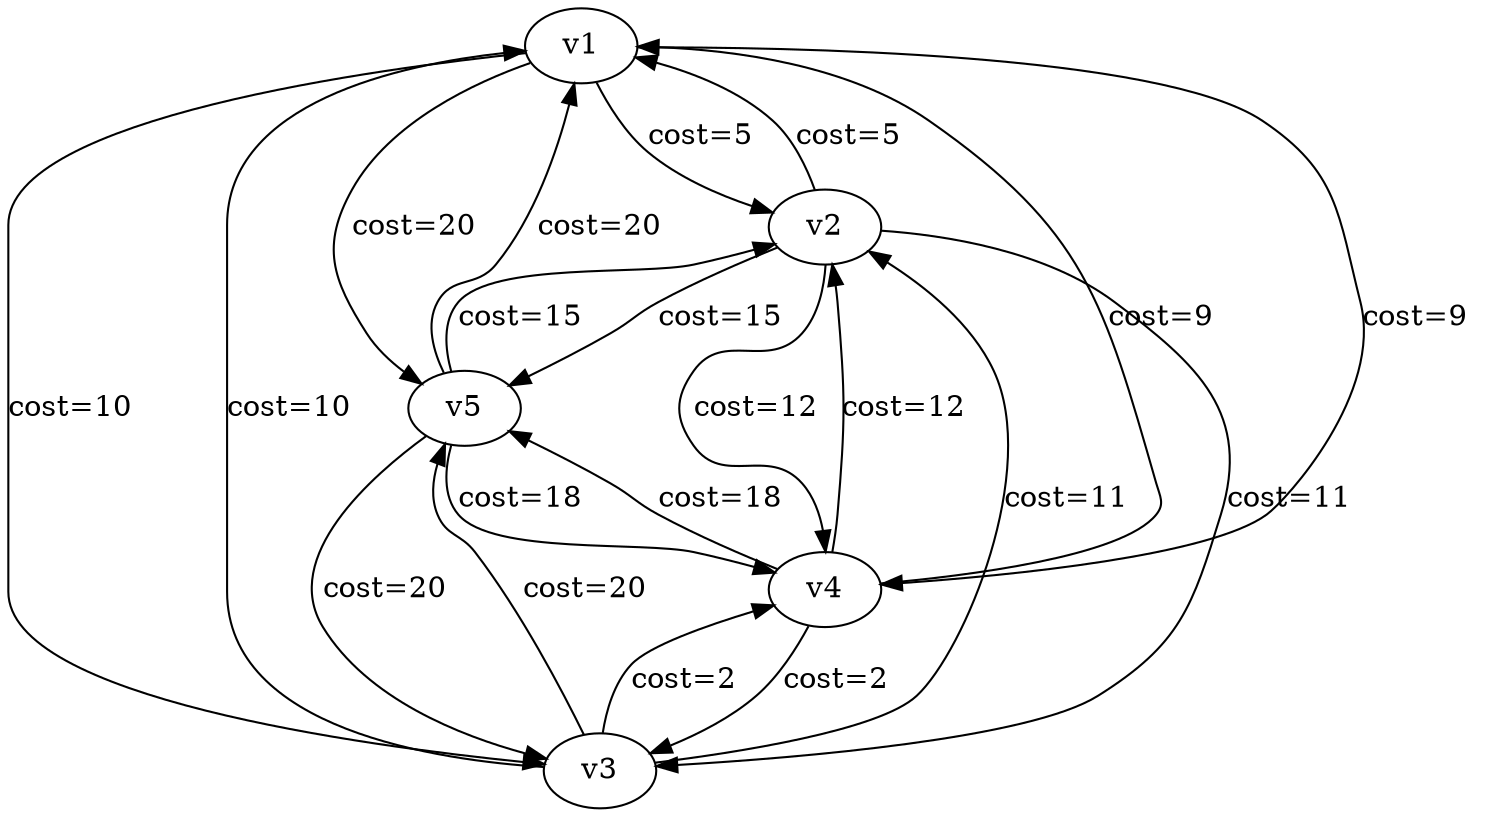digraph graph_11
{
v1
v2
v3
v4
v5
v1 -> v2 [label="cost=5  "]
v1 -> v3 [label="cost=10  "]
v1 -> v4 [label="cost=9  "]
v1 -> v5 [label="cost=20  "]
v2 -> v1 [label="cost=5  "]
v2 -> v3 [label="cost=11  "]
v2 -> v4 [label="cost=12  "]
v2 -> v5 [label="cost=15  "]
v3 -> v1 [label="cost=10  "]
v3 -> v2 [label="cost=11  "]
v3 -> v4 [label="cost=2  "]
v3 -> v5 [label="cost=20  "]
v4 -> v1 [label="cost=9  "]
v4 -> v2 [label="cost=12  "]
v4 -> v3 [label="cost=2  "]
v4 -> v5 [label="cost=18  "]
v5 -> v1 [label="cost=20  "]
v5 -> v2 [label="cost=15  "]
v5 -> v3 [label="cost=20  "]
v5 -> v4 [label="cost=18  "]
}
